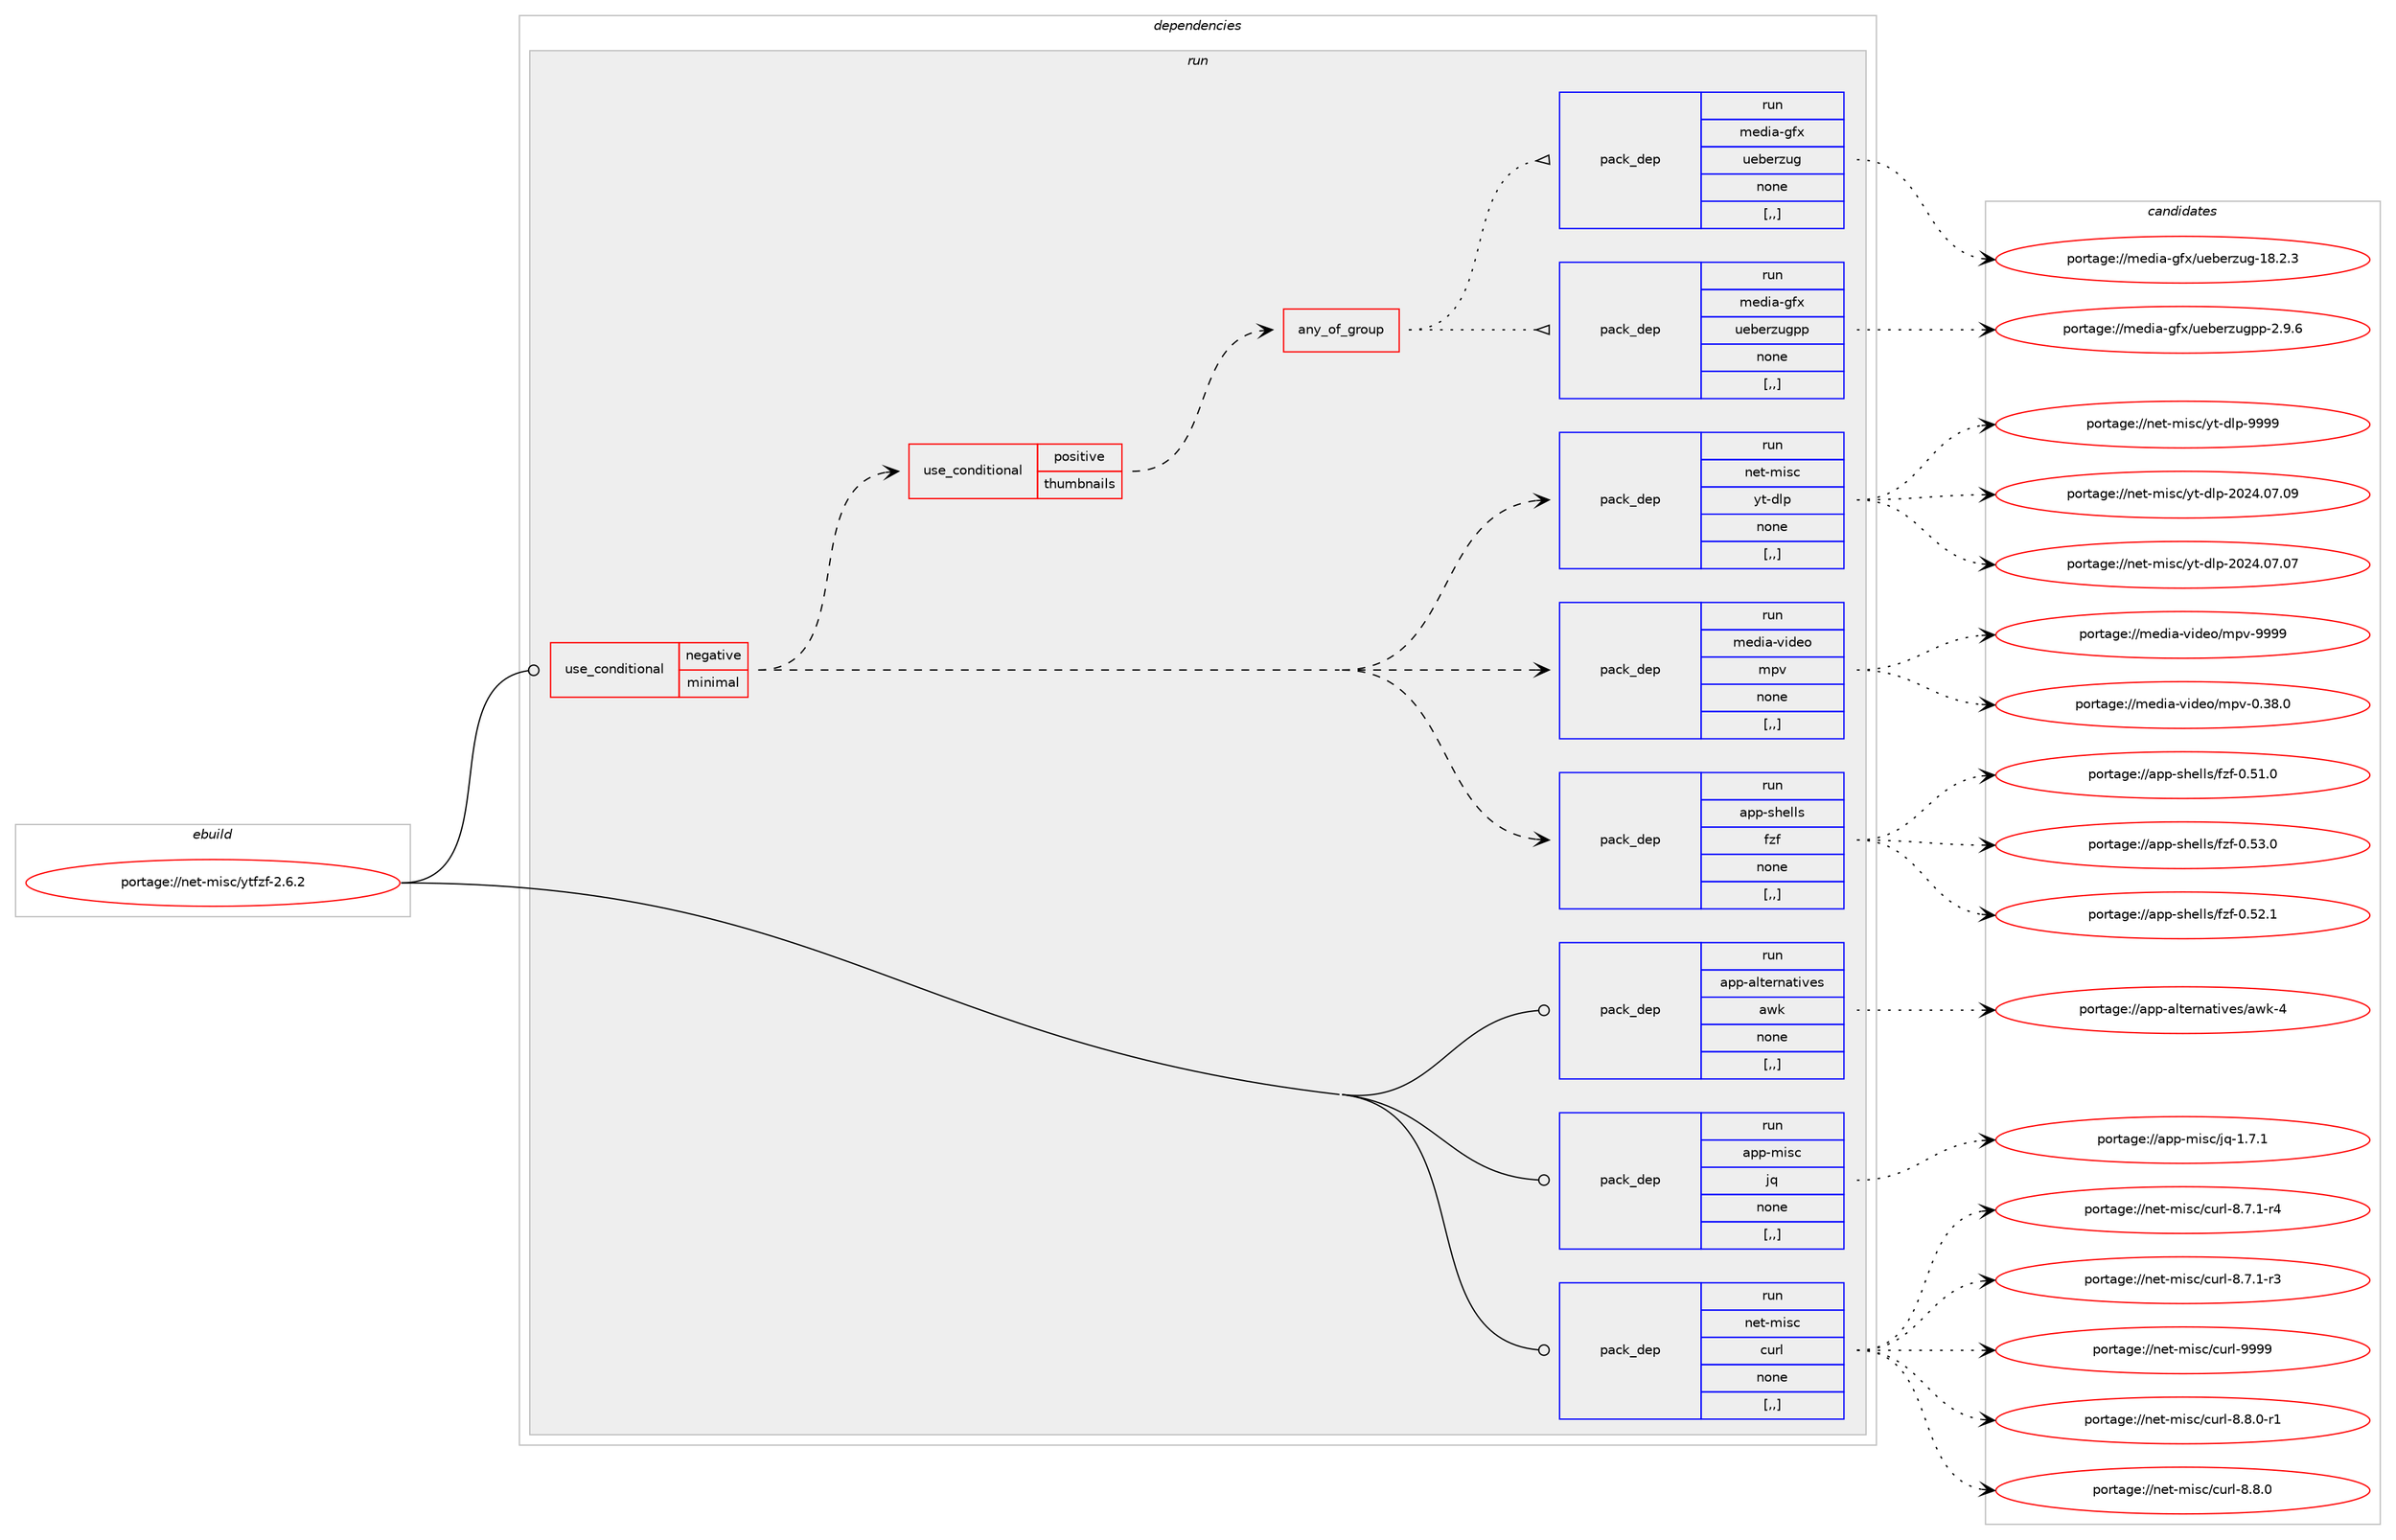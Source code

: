 digraph prolog {

# *************
# Graph options
# *************

newrank=true;
concentrate=true;
compound=true;
graph [rankdir=LR,fontname=Helvetica,fontsize=10,ranksep=1.5];#, ranksep=2.5, nodesep=0.2];
edge  [arrowhead=vee];
node  [fontname=Helvetica,fontsize=10];

# **********
# The ebuild
# **********

subgraph cluster_leftcol {
color=gray;
rank=same;
label=<<i>ebuild</i>>;
id [label="portage://net-misc/ytfzf-2.6.2", color=red, width=4, href="../net-misc/ytfzf-2.6.2.svg"];
}

# ****************
# The dependencies
# ****************

subgraph cluster_midcol {
color=gray;
label=<<i>dependencies</i>>;
subgraph cluster_compile {
fillcolor="#eeeeee";
style=filled;
label=<<i>compile</i>>;
}
subgraph cluster_compileandrun {
fillcolor="#eeeeee";
style=filled;
label=<<i>compile and run</i>>;
}
subgraph cluster_run {
fillcolor="#eeeeee";
style=filled;
label=<<i>run</i>>;
subgraph cond99096 {
dependency375697 [label=<<TABLE BORDER="0" CELLBORDER="1" CELLSPACING="0" CELLPADDING="4"><TR><TD ROWSPAN="3" CELLPADDING="10">use_conditional</TD></TR><TR><TD>negative</TD></TR><TR><TD>minimal</TD></TR></TABLE>>, shape=none, color=red];
subgraph pack273870 {
dependency375698 [label=<<TABLE BORDER="0" CELLBORDER="1" CELLSPACING="0" CELLPADDING="4" WIDTH="220"><TR><TD ROWSPAN="6" CELLPADDING="30">pack_dep</TD></TR><TR><TD WIDTH="110">run</TD></TR><TR><TD>app-shells</TD></TR><TR><TD>fzf</TD></TR><TR><TD>none</TD></TR><TR><TD>[,,]</TD></TR></TABLE>>, shape=none, color=blue];
}
dependency375697:e -> dependency375698:w [weight=20,style="dashed",arrowhead="vee"];
subgraph pack273871 {
dependency375699 [label=<<TABLE BORDER="0" CELLBORDER="1" CELLSPACING="0" CELLPADDING="4" WIDTH="220"><TR><TD ROWSPAN="6" CELLPADDING="30">pack_dep</TD></TR><TR><TD WIDTH="110">run</TD></TR><TR><TD>media-video</TD></TR><TR><TD>mpv</TD></TR><TR><TD>none</TD></TR><TR><TD>[,,]</TD></TR></TABLE>>, shape=none, color=blue];
}
dependency375697:e -> dependency375699:w [weight=20,style="dashed",arrowhead="vee"];
subgraph pack273872 {
dependency375700 [label=<<TABLE BORDER="0" CELLBORDER="1" CELLSPACING="0" CELLPADDING="4" WIDTH="220"><TR><TD ROWSPAN="6" CELLPADDING="30">pack_dep</TD></TR><TR><TD WIDTH="110">run</TD></TR><TR><TD>net-misc</TD></TR><TR><TD>yt-dlp</TD></TR><TR><TD>none</TD></TR><TR><TD>[,,]</TD></TR></TABLE>>, shape=none, color=blue];
}
dependency375697:e -> dependency375700:w [weight=20,style="dashed",arrowhead="vee"];
subgraph cond99097 {
dependency375701 [label=<<TABLE BORDER="0" CELLBORDER="1" CELLSPACING="0" CELLPADDING="4"><TR><TD ROWSPAN="3" CELLPADDING="10">use_conditional</TD></TR><TR><TD>positive</TD></TR><TR><TD>thumbnails</TD></TR></TABLE>>, shape=none, color=red];
subgraph any2540 {
dependency375702 [label=<<TABLE BORDER="0" CELLBORDER="1" CELLSPACING="0" CELLPADDING="4"><TR><TD CELLPADDING="10">any_of_group</TD></TR></TABLE>>, shape=none, color=red];subgraph pack273873 {
dependency375703 [label=<<TABLE BORDER="0" CELLBORDER="1" CELLSPACING="0" CELLPADDING="4" WIDTH="220"><TR><TD ROWSPAN="6" CELLPADDING="30">pack_dep</TD></TR><TR><TD WIDTH="110">run</TD></TR><TR><TD>media-gfx</TD></TR><TR><TD>ueberzugpp</TD></TR><TR><TD>none</TD></TR><TR><TD>[,,]</TD></TR></TABLE>>, shape=none, color=blue];
}
dependency375702:e -> dependency375703:w [weight=20,style="dotted",arrowhead="oinv"];
subgraph pack273874 {
dependency375704 [label=<<TABLE BORDER="0" CELLBORDER="1" CELLSPACING="0" CELLPADDING="4" WIDTH="220"><TR><TD ROWSPAN="6" CELLPADDING="30">pack_dep</TD></TR><TR><TD WIDTH="110">run</TD></TR><TR><TD>media-gfx</TD></TR><TR><TD>ueberzug</TD></TR><TR><TD>none</TD></TR><TR><TD>[,,]</TD></TR></TABLE>>, shape=none, color=blue];
}
dependency375702:e -> dependency375704:w [weight=20,style="dotted",arrowhead="oinv"];
}
dependency375701:e -> dependency375702:w [weight=20,style="dashed",arrowhead="vee"];
}
dependency375697:e -> dependency375701:w [weight=20,style="dashed",arrowhead="vee"];
}
id:e -> dependency375697:w [weight=20,style="solid",arrowhead="odot"];
subgraph pack273875 {
dependency375705 [label=<<TABLE BORDER="0" CELLBORDER="1" CELLSPACING="0" CELLPADDING="4" WIDTH="220"><TR><TD ROWSPAN="6" CELLPADDING="30">pack_dep</TD></TR><TR><TD WIDTH="110">run</TD></TR><TR><TD>app-alternatives</TD></TR><TR><TD>awk</TD></TR><TR><TD>none</TD></TR><TR><TD>[,,]</TD></TR></TABLE>>, shape=none, color=blue];
}
id:e -> dependency375705:w [weight=20,style="solid",arrowhead="odot"];
subgraph pack273876 {
dependency375706 [label=<<TABLE BORDER="0" CELLBORDER="1" CELLSPACING="0" CELLPADDING="4" WIDTH="220"><TR><TD ROWSPAN="6" CELLPADDING="30">pack_dep</TD></TR><TR><TD WIDTH="110">run</TD></TR><TR><TD>app-misc</TD></TR><TR><TD>jq</TD></TR><TR><TD>none</TD></TR><TR><TD>[,,]</TD></TR></TABLE>>, shape=none, color=blue];
}
id:e -> dependency375706:w [weight=20,style="solid",arrowhead="odot"];
subgraph pack273877 {
dependency375707 [label=<<TABLE BORDER="0" CELLBORDER="1" CELLSPACING="0" CELLPADDING="4" WIDTH="220"><TR><TD ROWSPAN="6" CELLPADDING="30">pack_dep</TD></TR><TR><TD WIDTH="110">run</TD></TR><TR><TD>net-misc</TD></TR><TR><TD>curl</TD></TR><TR><TD>none</TD></TR><TR><TD>[,,]</TD></TR></TABLE>>, shape=none, color=blue];
}
id:e -> dependency375707:w [weight=20,style="solid",arrowhead="odot"];
}
}

# **************
# The candidates
# **************

subgraph cluster_choices {
rank=same;
color=gray;
label=<<i>candidates</i>>;

subgraph choice273870 {
color=black;
nodesep=1;
choice97112112451151041011081081154710212210245484653514648 [label="portage://app-shells/fzf-0.53.0", color=red, width=4,href="../app-shells/fzf-0.53.0.svg"];
choice97112112451151041011081081154710212210245484653504649 [label="portage://app-shells/fzf-0.52.1", color=red, width=4,href="../app-shells/fzf-0.52.1.svg"];
choice97112112451151041011081081154710212210245484653494648 [label="portage://app-shells/fzf-0.51.0", color=red, width=4,href="../app-shells/fzf-0.51.0.svg"];
dependency375698:e -> choice97112112451151041011081081154710212210245484653514648:w [style=dotted,weight="100"];
dependency375698:e -> choice97112112451151041011081081154710212210245484653504649:w [style=dotted,weight="100"];
dependency375698:e -> choice97112112451151041011081081154710212210245484653494648:w [style=dotted,weight="100"];
}
subgraph choice273871 {
color=black;
nodesep=1;
choice1091011001059745118105100101111471091121184557575757 [label="portage://media-video/mpv-9999", color=red, width=4,href="../media-video/mpv-9999.svg"];
choice10910110010597451181051001011114710911211845484651564648 [label="portage://media-video/mpv-0.38.0", color=red, width=4,href="../media-video/mpv-0.38.0.svg"];
dependency375699:e -> choice1091011001059745118105100101111471091121184557575757:w [style=dotted,weight="100"];
dependency375699:e -> choice10910110010597451181051001011114710911211845484651564648:w [style=dotted,weight="100"];
}
subgraph choice273872 {
color=black;
nodesep=1;
choice110101116451091051159947121116451001081124557575757 [label="portage://net-misc/yt-dlp-9999", color=red, width=4,href="../net-misc/yt-dlp-9999.svg"];
choice110101116451091051159947121116451001081124550485052464855464857 [label="portage://net-misc/yt-dlp-2024.07.09", color=red, width=4,href="../net-misc/yt-dlp-2024.07.09.svg"];
choice110101116451091051159947121116451001081124550485052464855464855 [label="portage://net-misc/yt-dlp-2024.07.07", color=red, width=4,href="../net-misc/yt-dlp-2024.07.07.svg"];
dependency375700:e -> choice110101116451091051159947121116451001081124557575757:w [style=dotted,weight="100"];
dependency375700:e -> choice110101116451091051159947121116451001081124550485052464855464857:w [style=dotted,weight="100"];
dependency375700:e -> choice110101116451091051159947121116451001081124550485052464855464855:w [style=dotted,weight="100"];
}
subgraph choice273873 {
color=black;
nodesep=1;
choice10910110010597451031021204711710198101114122117103112112455046574654 [label="portage://media-gfx/ueberzugpp-2.9.6", color=red, width=4,href="../media-gfx/ueberzugpp-2.9.6.svg"];
dependency375703:e -> choice10910110010597451031021204711710198101114122117103112112455046574654:w [style=dotted,weight="100"];
}
subgraph choice273874 {
color=black;
nodesep=1;
choice1091011001059745103102120471171019810111412211710345495646504651 [label="portage://media-gfx/ueberzug-18.2.3", color=red, width=4,href="../media-gfx/ueberzug-18.2.3.svg"];
dependency375704:e -> choice1091011001059745103102120471171019810111412211710345495646504651:w [style=dotted,weight="100"];
}
subgraph choice273875 {
color=black;
nodesep=1;
choice9711211245971081161011141109711610511810111547971191074552 [label="portage://app-alternatives/awk-4", color=red, width=4,href="../app-alternatives/awk-4.svg"];
dependency375705:e -> choice9711211245971081161011141109711610511810111547971191074552:w [style=dotted,weight="100"];
}
subgraph choice273876 {
color=black;
nodesep=1;
choice97112112451091051159947106113454946554649 [label="portage://app-misc/jq-1.7.1", color=red, width=4,href="../app-misc/jq-1.7.1.svg"];
dependency375706:e -> choice97112112451091051159947106113454946554649:w [style=dotted,weight="100"];
}
subgraph choice273877 {
color=black;
nodesep=1;
choice110101116451091051159947991171141084557575757 [label="portage://net-misc/curl-9999", color=red, width=4,href="../net-misc/curl-9999.svg"];
choice110101116451091051159947991171141084556465646484511449 [label="portage://net-misc/curl-8.8.0-r1", color=red, width=4,href="../net-misc/curl-8.8.0-r1.svg"];
choice11010111645109105115994799117114108455646564648 [label="portage://net-misc/curl-8.8.0", color=red, width=4,href="../net-misc/curl-8.8.0.svg"];
choice110101116451091051159947991171141084556465546494511452 [label="portage://net-misc/curl-8.7.1-r4", color=red, width=4,href="../net-misc/curl-8.7.1-r4.svg"];
choice110101116451091051159947991171141084556465546494511451 [label="portage://net-misc/curl-8.7.1-r3", color=red, width=4,href="../net-misc/curl-8.7.1-r3.svg"];
dependency375707:e -> choice110101116451091051159947991171141084557575757:w [style=dotted,weight="100"];
dependency375707:e -> choice110101116451091051159947991171141084556465646484511449:w [style=dotted,weight="100"];
dependency375707:e -> choice11010111645109105115994799117114108455646564648:w [style=dotted,weight="100"];
dependency375707:e -> choice110101116451091051159947991171141084556465546494511452:w [style=dotted,weight="100"];
dependency375707:e -> choice110101116451091051159947991171141084556465546494511451:w [style=dotted,weight="100"];
}
}

}
